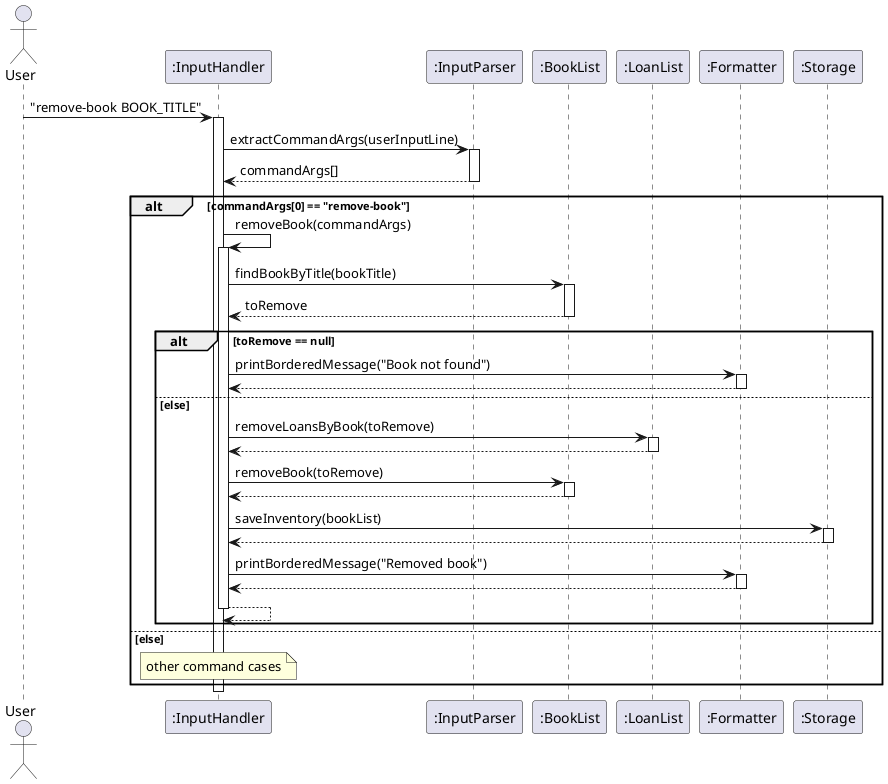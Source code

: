 @startuml
actor User
participant InputHandler as ":InputHandler"
participant InputParser as ":InputParser"
participant BookList as ":BookList"
participant LoanList as ":LoanList"
participant Formatter as ":Formatter"
participant Storage as ":Storage"

User -> InputHandler: "remove-book BOOK_TITLE"
activate InputHandler

    InputHandler -> InputParser: extractCommandArgs(userInputLine)
    activate InputParser
    InputParser --> InputHandler: commandArgs[]
    deactivate InputParser
    alt commandArgs[0] == "remove-book"
        InputHandler -> InputHandler: removeBook(commandArgs)
        activate InputHandler
        InputHandler -> BookList: findBookByTitle(bookTitle)
        activate BookList
        BookList --> InputHandler: toRemove
        deactivate BookList
        alt toRemove == null
            InputHandler -> Formatter: printBorderedMessage("Book not found")
            activate Formatter
            Formatter --> InputHandler
            deactivate Formatter
        else else
            InputHandler -> LoanList: removeLoansByBook(toRemove)
            activate LoanList
            LoanList --> InputHandler
            deactivate LoanList

            InputHandler -> BookList: removeBook(toRemove)
            activate BookList
            BookList --> InputHandler
            deactivate BookList
            InputHandler -> Storage: saveInventory(bookList)
            activate Storage
            Storage --> InputHandler
            deactivate Storage
            InputHandler -> Formatter: printBorderedMessage("Removed book")
            activate Formatter
            Formatter --> InputHandler
            deactivate Formatter
            InputHandler --> InputHandler
            deactivate InputHandler
        end
    else else
    note over InputHandler
    other command cases
    end note
    end

deactivate InputHandler
@enduml
